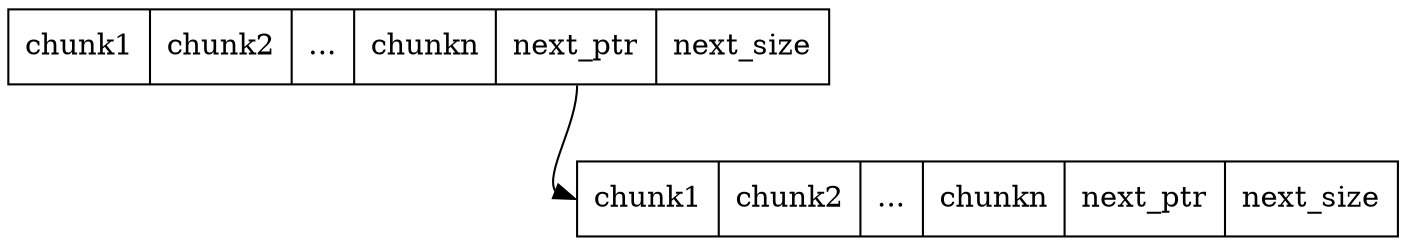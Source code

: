 digraph structs {
    node [shape=plaintext]
    rankdir = TB;

    block1 [shape="record", label="chunk1|chunk2|...|chunkn|<f1> next_ptr|next_size"];
    block2 [shape="record", label="chunk1|chunk2|...|chunkn|<f1> next_ptr|next_size"];

    block1:f1 -> block2:w;
}

